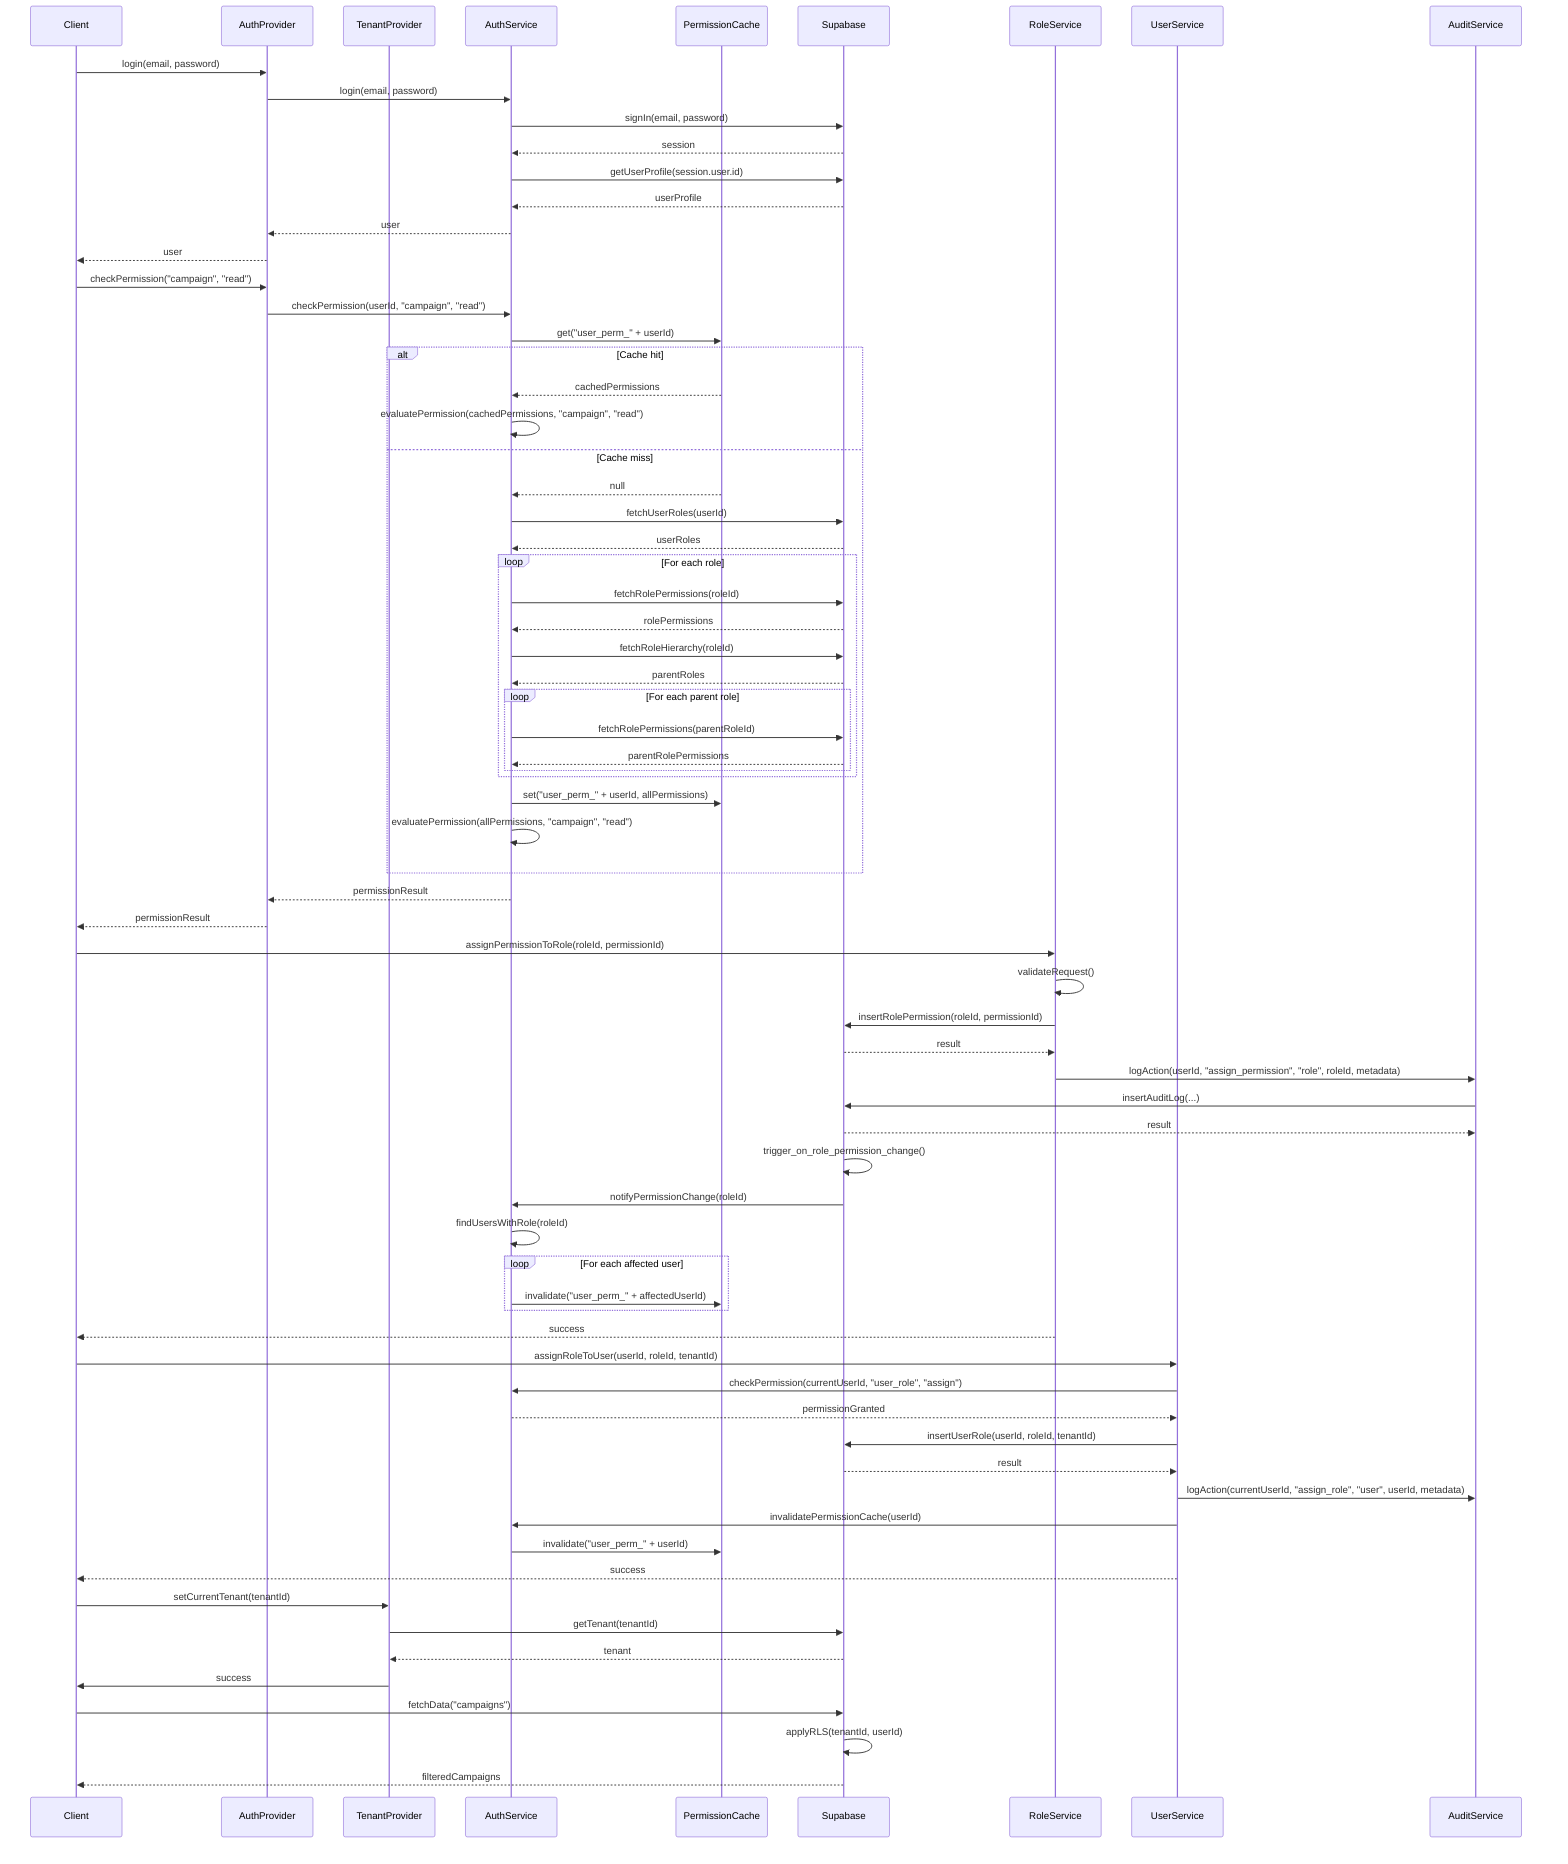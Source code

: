 sequenceDiagram
    participant Client
    participant AuthProvider
    participant TenantProvider
    participant AuthService
    participant PermissionCache
    participant Supabase
    participant RoleService
    participant UserService
    participant AuditService

    %% User Authentication Flow
    Client->>AuthProvider: login(email, password)
    AuthProvider->>AuthService: login(email, password)
    AuthService->>Supabase: signIn(email, password)
    Supabase-->>AuthService: session
    AuthService->>Supabase: getUserProfile(session.user.id)
    Supabase-->>AuthService: userProfile
    AuthService-->>AuthProvider: user
    AuthProvider-->>Client: user

    %% Permission Check Flow
    Client->>AuthProvider: checkPermission("campaign", "read")
    AuthProvider->>AuthService: checkPermission(userId, "campaign", "read")
    AuthService->>PermissionCache: get("user_perm_" + userId)
    
    alt Cache hit
        PermissionCache-->>AuthService: cachedPermissions
        AuthService->>AuthService: evaluatePermission(cachedPermissions, "campaign", "read")
    else Cache miss
        PermissionCache-->>AuthService: null
        AuthService->>Supabase: fetchUserRoles(userId)
        Supabase-->>AuthService: userRoles
        
        loop For each role
            AuthService->>Supabase: fetchRolePermissions(roleId)
            Supabase-->>AuthService: rolePermissions
            AuthService->>Supabase: fetchRoleHierarchy(roleId)
            Supabase-->>AuthService: parentRoles
            
            loop For each parent role
                AuthService->>Supabase: fetchRolePermissions(parentRoleId)
                Supabase-->>AuthService: parentRolePermissions
            end
        end
        
        AuthService->>PermissionCache: set("user_perm_" + userId, allPermissions)
        AuthService->>AuthService: evaluatePermission(allPermissions, "campaign", "read")
    end
    
    AuthService-->>AuthProvider: permissionResult
    AuthProvider-->>Client: permissionResult
    
    %% Role Management Flow
    Client->>RoleService: assignPermissionToRole(roleId, permissionId)
    RoleService->>RoleService: validateRequest()
    RoleService->>Supabase: insertRolePermission(roleId, permissionId)
    Supabase-->>RoleService: result
    RoleService->>AuditService: logAction(userId, "assign_permission", "role", roleId, metadata)
    AuditService->>Supabase: insertAuditLog(...)
    Supabase-->>AuditService: result
    
    %% Role Permission Change Triggers Cache Invalidation
    Supabase->>Supabase: trigger_on_role_permission_change()
    Supabase->>AuthService: notifyPermissionChange(roleId)
    AuthService->>AuthService: findUsersWithRole(roleId)
    
    loop For each affected user
        AuthService->>PermissionCache: invalidate("user_perm_" + affectedUserId)
    end
    
    RoleService-->>Client: success
    
    %% User Role Assignment Flow
    Client->>UserService: assignRoleToUser(userId, roleId, tenantId)
    UserService->>AuthService: checkPermission(currentUserId, "user_role", "assign")
    AuthService-->>UserService: permissionGranted
    UserService->>Supabase: insertUserRole(userId, roleId, tenantId)
    Supabase-->>UserService: result
    UserService->>AuditService: logAction(currentUserId, "assign_role", "user", userId, metadata)
    UserService->>AuthService: invalidatePermissionCache(userId)
    AuthService->>PermissionCache: invalidate("user_perm_" + userId)
    UserService-->>Client: success
    
    %% Tenant Data Access Flow with RLS
    Client->>TenantProvider: setCurrentTenant(tenantId)
    TenantProvider->>Supabase: getTenant(tenantId)
    Supabase-->>TenantProvider: tenant
    TenantProvider->>Client: success
    
    Client->>Supabase: fetchData("campaigns")
    Supabase->>Supabase: applyRLS(tenantId, userId)
    Supabase-->>Client: filteredCampaigns